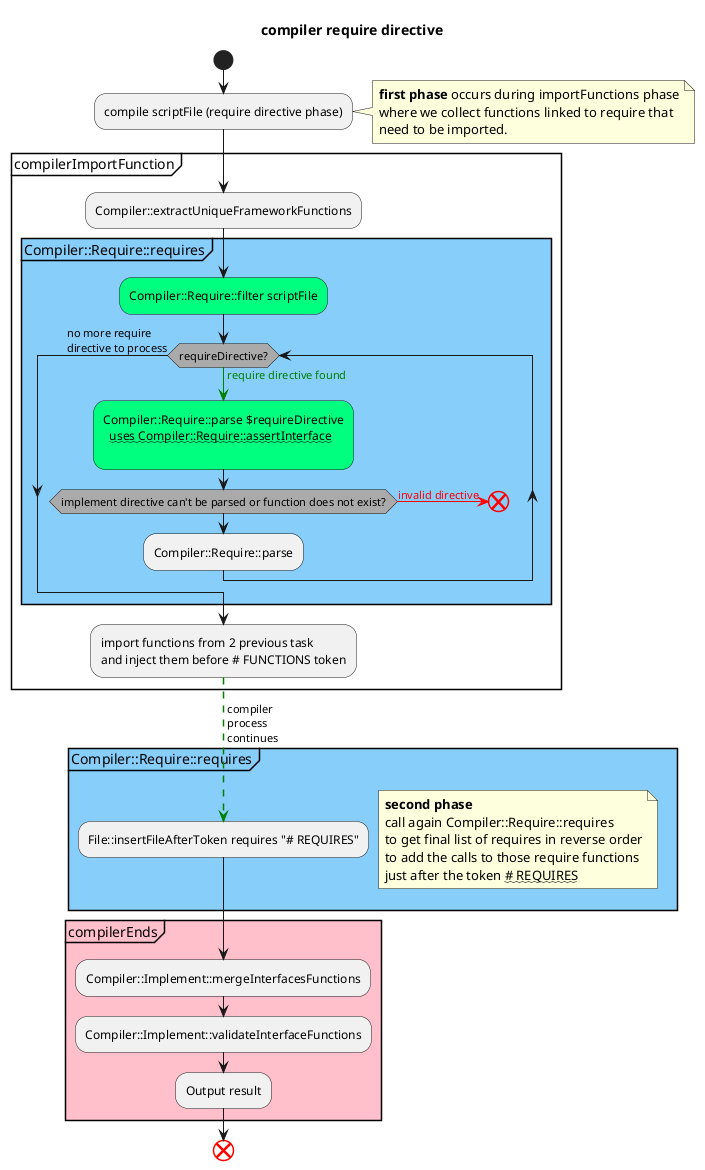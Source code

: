 @startuml "compilerRequireDirective"
title compiler require directive
skinparam {
  ' https://github.com/plantuml/plantuml/blob/49115dfc7d4156961e5b49a81c09b474daa79823/src/net/sourceforge/plantuml/style/FromSkinparamToStyle.java#L145
  activityDiamondBackgroundColor #AAAAAA
  activityEndColor #red
}

start

:compile scriptFile (require directive phase);
note right
  **first phase** occurs during importFunctions phase
  where we collect functions linked to require that
  need to be imported.
endnote

partition "compilerImportFunction" {
  :Compiler::extractUniqueFrameworkFunctions;

  partition "Compiler::Require::requires" #LightSkyBlue {

    #SpringGreen:Compiler::Require::filter scriptFile;
    while (requireDirective?) is (<color:green>require directive found)
      -[#green]->
      #SpringGreen:Compiler::Require::parse $requireDirective
        ~~uses Compiler::Require::assertInterface~~
      ;
      if (implement directive can't be parsed or function does not exist?) is (<color:red>invalid directive) then
        -[#red]->
        end
      else
        -[#green]->
      endif
      -[#green]->
      :Compiler::Require::parse;
    endwhile (no more require\ndirective to process)
  }

  :import functions from 2 previous task
  and inject them before # FUNCTIONS token;
}

-[#green,dashed]-> compiler
process
continues
;

partition "Compiler::Require::requires" #LightSkyBlue {
  note right
  **second phase**
  call again Compiler::Require::requires
  to get final list of requires in reverse order
  to add the calls to those require functions
  just after the token ~~# REQUIRES~~
  endnote
  :File::insertFileAfterToken requires "# REQUIRES";
}

partition "compilerEnds" #pink {
  :Compiler::Implement::mergeInterfacesFunctions;
  :Compiler::Implement::validateInterfaceFunctions;
  :Output result;
}

end
@enduml
